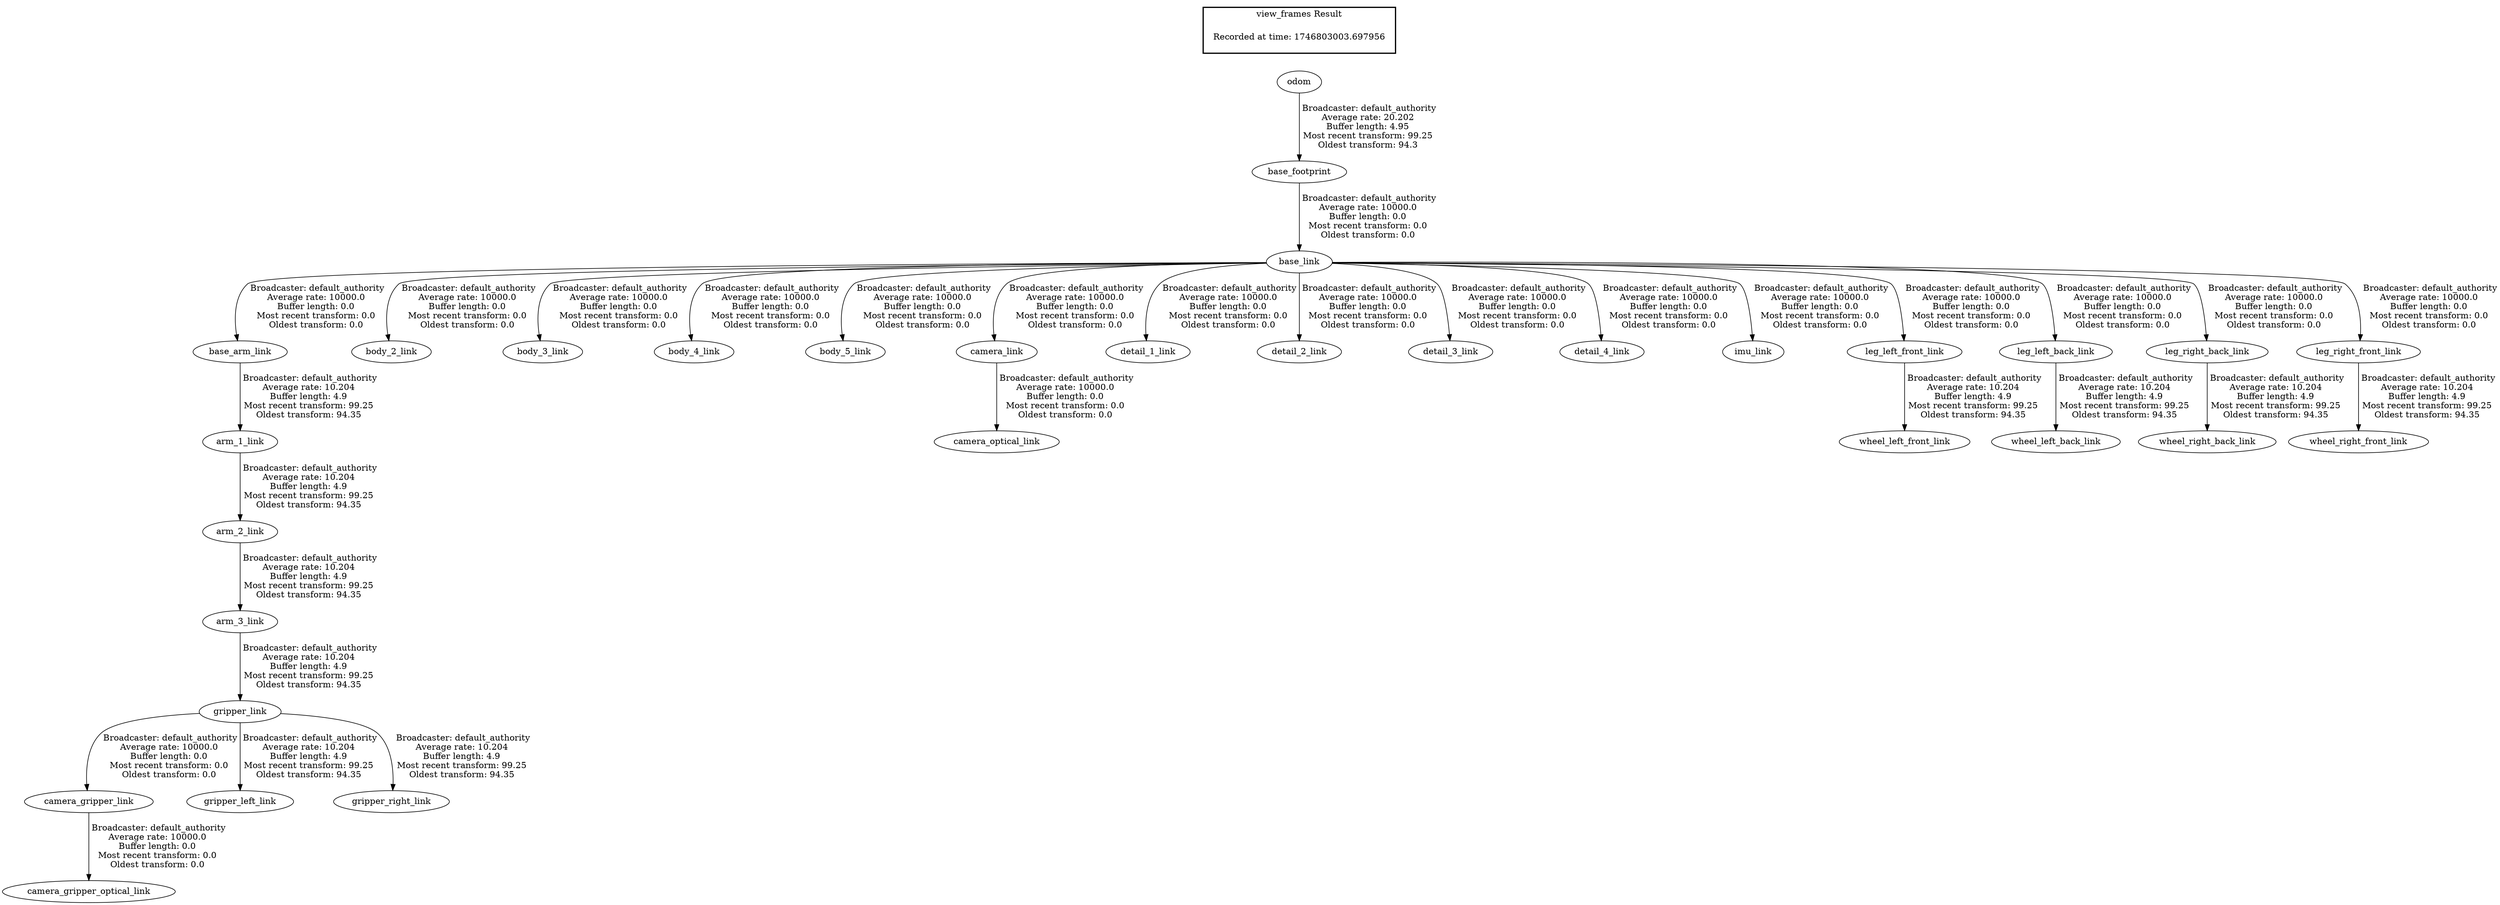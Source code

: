 digraph G {
"base_footprint" -> "base_link"[label=" Broadcaster: default_authority\nAverage rate: 10000.0\nBuffer length: 0.0\nMost recent transform: 0.0\nOldest transform: 0.0\n"];
"odom" -> "base_footprint"[label=" Broadcaster: default_authority\nAverage rate: 20.202\nBuffer length: 4.95\nMost recent transform: 99.25\nOldest transform: 94.3\n"];
"base_link" -> "base_arm_link"[label=" Broadcaster: default_authority\nAverage rate: 10000.0\nBuffer length: 0.0\nMost recent transform: 0.0\nOldest transform: 0.0\n"];
"base_link" -> "body_2_link"[label=" Broadcaster: default_authority\nAverage rate: 10000.0\nBuffer length: 0.0\nMost recent transform: 0.0\nOldest transform: 0.0\n"];
"base_link" -> "body_3_link"[label=" Broadcaster: default_authority\nAverage rate: 10000.0\nBuffer length: 0.0\nMost recent transform: 0.0\nOldest transform: 0.0\n"];
"base_link" -> "body_4_link"[label=" Broadcaster: default_authority\nAverage rate: 10000.0\nBuffer length: 0.0\nMost recent transform: 0.0\nOldest transform: 0.0\n"];
"base_link" -> "body_5_link"[label=" Broadcaster: default_authority\nAverage rate: 10000.0\nBuffer length: 0.0\nMost recent transform: 0.0\nOldest transform: 0.0\n"];
"gripper_link" -> "camera_gripper_link"[label=" Broadcaster: default_authority\nAverage rate: 10000.0\nBuffer length: 0.0\nMost recent transform: 0.0\nOldest transform: 0.0\n"];
"arm_3_link" -> "gripper_link"[label=" Broadcaster: default_authority\nAverage rate: 10.204\nBuffer length: 4.9\nMost recent transform: 99.25\nOldest transform: 94.35\n"];
"camera_gripper_link" -> "camera_gripper_optical_link"[label=" Broadcaster: default_authority\nAverage rate: 10000.0\nBuffer length: 0.0\nMost recent transform: 0.0\nOldest transform: 0.0\n"];
"base_link" -> "camera_link"[label=" Broadcaster: default_authority\nAverage rate: 10000.0\nBuffer length: 0.0\nMost recent transform: 0.0\nOldest transform: 0.0\n"];
"camera_link" -> "camera_optical_link"[label=" Broadcaster: default_authority\nAverage rate: 10000.0\nBuffer length: 0.0\nMost recent transform: 0.0\nOldest transform: 0.0\n"];
"base_link" -> "detail_1_link"[label=" Broadcaster: default_authority\nAverage rate: 10000.0\nBuffer length: 0.0\nMost recent transform: 0.0\nOldest transform: 0.0\n"];
"base_link" -> "detail_2_link"[label=" Broadcaster: default_authority\nAverage rate: 10000.0\nBuffer length: 0.0\nMost recent transform: 0.0\nOldest transform: 0.0\n"];
"base_link" -> "detail_3_link"[label=" Broadcaster: default_authority\nAverage rate: 10000.0\nBuffer length: 0.0\nMost recent transform: 0.0\nOldest transform: 0.0\n"];
"base_link" -> "detail_4_link"[label=" Broadcaster: default_authority\nAverage rate: 10000.0\nBuffer length: 0.0\nMost recent transform: 0.0\nOldest transform: 0.0\n"];
"base_link" -> "imu_link"[label=" Broadcaster: default_authority\nAverage rate: 10000.0\nBuffer length: 0.0\nMost recent transform: 0.0\nOldest transform: 0.0\n"];
"base_link" -> "leg_left_front_link"[label=" Broadcaster: default_authority\nAverage rate: 10000.0\nBuffer length: 0.0\nMost recent transform: 0.0\nOldest transform: 0.0\n"];
"base_link" -> "leg_left_back_link"[label=" Broadcaster: default_authority\nAverage rate: 10000.0\nBuffer length: 0.0\nMost recent transform: 0.0\nOldest transform: 0.0\n"];
"base_link" -> "leg_right_back_link"[label=" Broadcaster: default_authority\nAverage rate: 10000.0\nBuffer length: 0.0\nMost recent transform: 0.0\nOldest transform: 0.0\n"];
"base_link" -> "leg_right_front_link"[label=" Broadcaster: default_authority\nAverage rate: 10000.0\nBuffer length: 0.0\nMost recent transform: 0.0\nOldest transform: 0.0\n"];
"base_arm_link" -> "arm_1_link"[label=" Broadcaster: default_authority\nAverage rate: 10.204\nBuffer length: 4.9\nMost recent transform: 99.25\nOldest transform: 94.35\n"];
"arm_1_link" -> "arm_2_link"[label=" Broadcaster: default_authority\nAverage rate: 10.204\nBuffer length: 4.9\nMost recent transform: 99.25\nOldest transform: 94.35\n"];
"arm_2_link" -> "arm_3_link"[label=" Broadcaster: default_authority\nAverage rate: 10.204\nBuffer length: 4.9\nMost recent transform: 99.25\nOldest transform: 94.35\n"];
"gripper_link" -> "gripper_left_link"[label=" Broadcaster: default_authority\nAverage rate: 10.204\nBuffer length: 4.9\nMost recent transform: 99.25\nOldest transform: 94.35\n"];
"gripper_link" -> "gripper_right_link"[label=" Broadcaster: default_authority\nAverage rate: 10.204\nBuffer length: 4.9\nMost recent transform: 99.25\nOldest transform: 94.35\n"];
"leg_left_back_link" -> "wheel_left_back_link"[label=" Broadcaster: default_authority\nAverage rate: 10.204\nBuffer length: 4.9\nMost recent transform: 99.25\nOldest transform: 94.35\n"];
"leg_left_front_link" -> "wheel_left_front_link"[label=" Broadcaster: default_authority\nAverage rate: 10.204\nBuffer length: 4.9\nMost recent transform: 99.25\nOldest transform: 94.35\n"];
"leg_right_back_link" -> "wheel_right_back_link"[label=" Broadcaster: default_authority\nAverage rate: 10.204\nBuffer length: 4.9\nMost recent transform: 99.25\nOldest transform: 94.35\n"];
"leg_right_front_link" -> "wheel_right_front_link"[label=" Broadcaster: default_authority\nAverage rate: 10.204\nBuffer length: 4.9\nMost recent transform: 99.25\nOldest transform: 94.35\n"];
edge [style=invis];
 subgraph cluster_legend { style=bold; color=black; label ="view_frames Result";
"Recorded at time: 1746803003.697956"[ shape=plaintext ] ;
}->"odom";
}